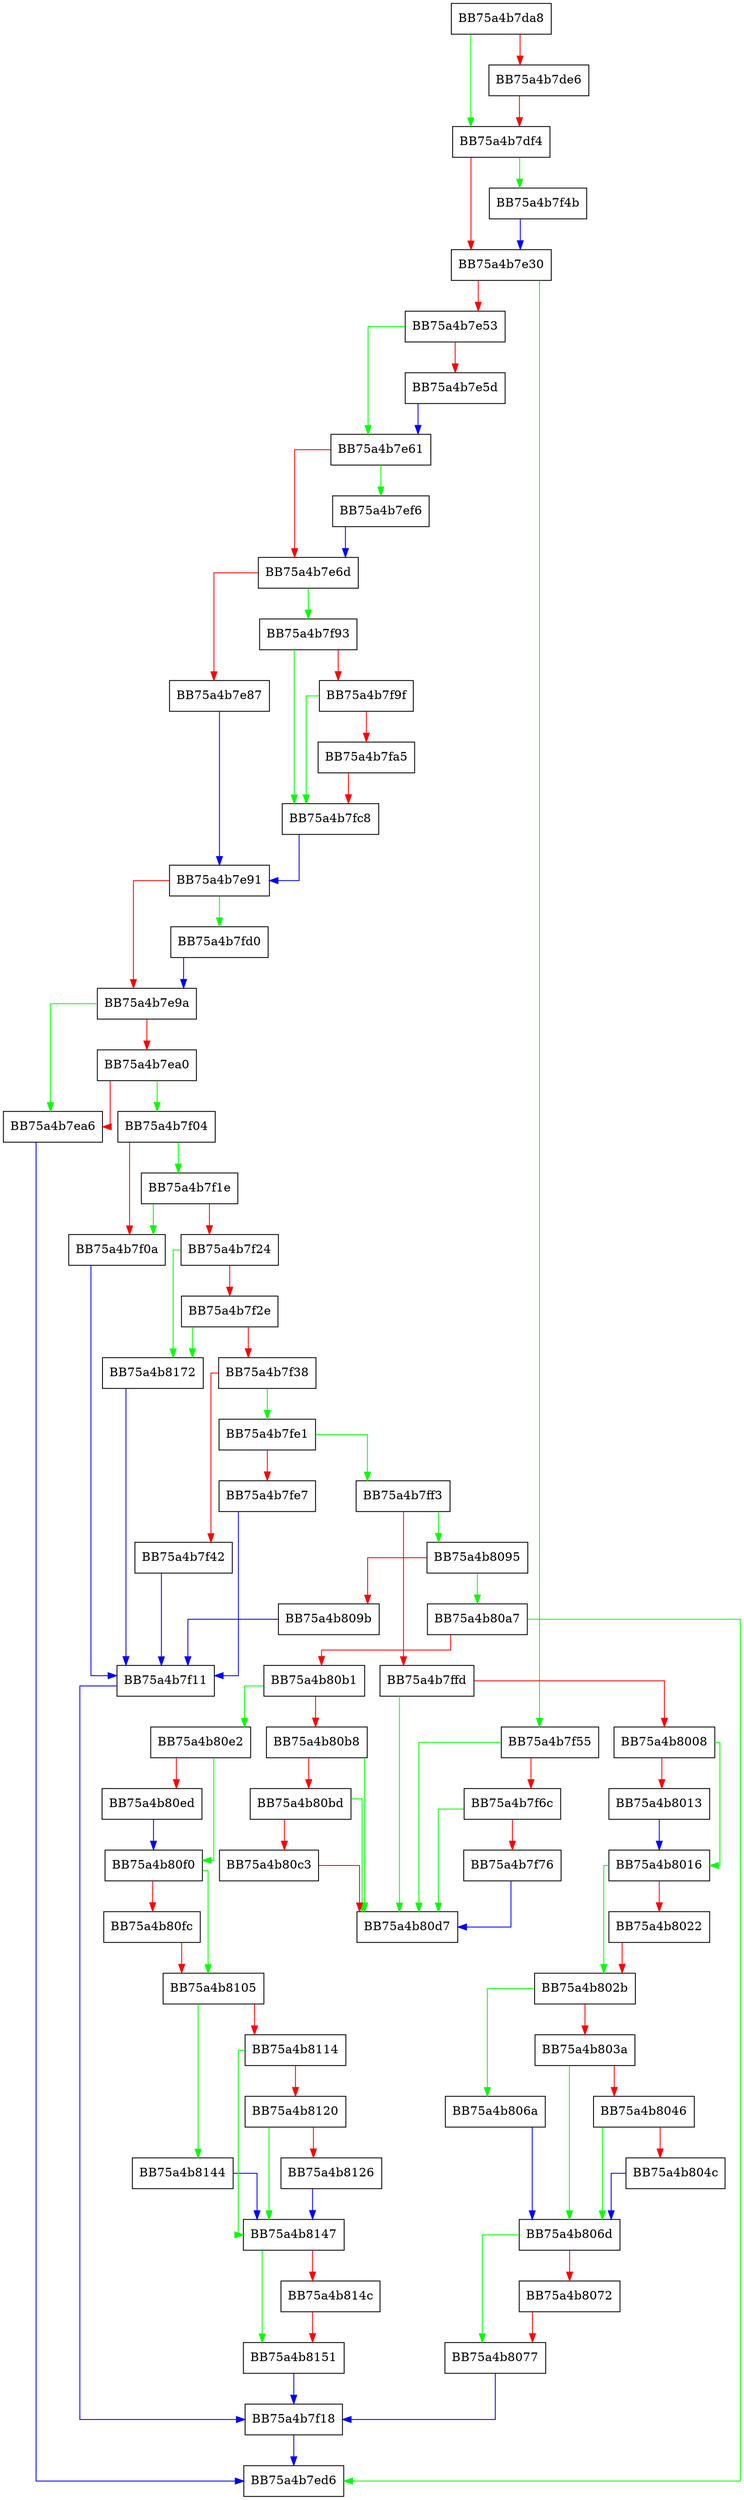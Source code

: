digraph FileResourceItem {
  node [shape="box"];
  graph [splines=ortho];
  BB75a4b7da8 -> BB75a4b7df4 [color="green"];
  BB75a4b7da8 -> BB75a4b7de6 [color="red"];
  BB75a4b7de6 -> BB75a4b7df4 [color="red"];
  BB75a4b7df4 -> BB75a4b7f4b [color="green"];
  BB75a4b7df4 -> BB75a4b7e30 [color="red"];
  BB75a4b7e30 -> BB75a4b7f55 [color="green"];
  BB75a4b7e30 -> BB75a4b7e53 [color="red"];
  BB75a4b7e53 -> BB75a4b7e61 [color="green"];
  BB75a4b7e53 -> BB75a4b7e5d [color="red"];
  BB75a4b7e5d -> BB75a4b7e61 [color="blue"];
  BB75a4b7e61 -> BB75a4b7ef6 [color="green"];
  BB75a4b7e61 -> BB75a4b7e6d [color="red"];
  BB75a4b7e6d -> BB75a4b7f93 [color="green"];
  BB75a4b7e6d -> BB75a4b7e87 [color="red"];
  BB75a4b7e87 -> BB75a4b7e91 [color="blue"];
  BB75a4b7e91 -> BB75a4b7fd0 [color="green"];
  BB75a4b7e91 -> BB75a4b7e9a [color="red"];
  BB75a4b7e9a -> BB75a4b7ea6 [color="green"];
  BB75a4b7e9a -> BB75a4b7ea0 [color="red"];
  BB75a4b7ea0 -> BB75a4b7f04 [color="green"];
  BB75a4b7ea0 -> BB75a4b7ea6 [color="red"];
  BB75a4b7ea6 -> BB75a4b7ed6 [color="blue"];
  BB75a4b7ef6 -> BB75a4b7e6d [color="blue"];
  BB75a4b7f04 -> BB75a4b7f1e [color="green"];
  BB75a4b7f04 -> BB75a4b7f0a [color="red"];
  BB75a4b7f0a -> BB75a4b7f11 [color="blue"];
  BB75a4b7f11 -> BB75a4b7f18 [color="blue"];
  BB75a4b7f18 -> BB75a4b7ed6 [color="blue"];
  BB75a4b7f1e -> BB75a4b7f0a [color="green"];
  BB75a4b7f1e -> BB75a4b7f24 [color="red"];
  BB75a4b7f24 -> BB75a4b8172 [color="green"];
  BB75a4b7f24 -> BB75a4b7f2e [color="red"];
  BB75a4b7f2e -> BB75a4b8172 [color="green"];
  BB75a4b7f2e -> BB75a4b7f38 [color="red"];
  BB75a4b7f38 -> BB75a4b7fe1 [color="green"];
  BB75a4b7f38 -> BB75a4b7f42 [color="red"];
  BB75a4b7f42 -> BB75a4b7f11 [color="blue"];
  BB75a4b7f4b -> BB75a4b7e30 [color="blue"];
  BB75a4b7f55 -> BB75a4b80d7 [color="green"];
  BB75a4b7f55 -> BB75a4b7f6c [color="red"];
  BB75a4b7f6c -> BB75a4b80d7 [color="green"];
  BB75a4b7f6c -> BB75a4b7f76 [color="red"];
  BB75a4b7f76 -> BB75a4b80d7 [color="blue"];
  BB75a4b7f93 -> BB75a4b7fc8 [color="green"];
  BB75a4b7f93 -> BB75a4b7f9f [color="red"];
  BB75a4b7f9f -> BB75a4b7fc8 [color="green"];
  BB75a4b7f9f -> BB75a4b7fa5 [color="red"];
  BB75a4b7fa5 -> BB75a4b7fc8 [color="red"];
  BB75a4b7fc8 -> BB75a4b7e91 [color="blue"];
  BB75a4b7fd0 -> BB75a4b7e9a [color="blue"];
  BB75a4b7fe1 -> BB75a4b7ff3 [color="green"];
  BB75a4b7fe1 -> BB75a4b7fe7 [color="red"];
  BB75a4b7fe7 -> BB75a4b7f11 [color="blue"];
  BB75a4b7ff3 -> BB75a4b8095 [color="green"];
  BB75a4b7ff3 -> BB75a4b7ffd [color="red"];
  BB75a4b7ffd -> BB75a4b80d7 [color="green"];
  BB75a4b7ffd -> BB75a4b8008 [color="red"];
  BB75a4b8008 -> BB75a4b8016 [color="green"];
  BB75a4b8008 -> BB75a4b8013 [color="red"];
  BB75a4b8013 -> BB75a4b8016 [color="blue"];
  BB75a4b8016 -> BB75a4b802b [color="green"];
  BB75a4b8016 -> BB75a4b8022 [color="red"];
  BB75a4b8022 -> BB75a4b802b [color="red"];
  BB75a4b802b -> BB75a4b806a [color="green"];
  BB75a4b802b -> BB75a4b803a [color="red"];
  BB75a4b803a -> BB75a4b806d [color="green"];
  BB75a4b803a -> BB75a4b8046 [color="red"];
  BB75a4b8046 -> BB75a4b806d [color="green"];
  BB75a4b8046 -> BB75a4b804c [color="red"];
  BB75a4b804c -> BB75a4b806d [color="blue"];
  BB75a4b806a -> BB75a4b806d [color="blue"];
  BB75a4b806d -> BB75a4b8077 [color="green"];
  BB75a4b806d -> BB75a4b8072 [color="red"];
  BB75a4b8072 -> BB75a4b8077 [color="red"];
  BB75a4b8077 -> BB75a4b7f18 [color="blue"];
  BB75a4b8095 -> BB75a4b80a7 [color="green"];
  BB75a4b8095 -> BB75a4b809b [color="red"];
  BB75a4b809b -> BB75a4b7f11 [color="blue"];
  BB75a4b80a7 -> BB75a4b7ed6 [color="green"];
  BB75a4b80a7 -> BB75a4b80b1 [color="red"];
  BB75a4b80b1 -> BB75a4b80e2 [color="green"];
  BB75a4b80b1 -> BB75a4b80b8 [color="red"];
  BB75a4b80b8 -> BB75a4b80d7 [color="green"];
  BB75a4b80b8 -> BB75a4b80bd [color="red"];
  BB75a4b80bd -> BB75a4b80d7 [color="green"];
  BB75a4b80bd -> BB75a4b80c3 [color="red"];
  BB75a4b80c3 -> BB75a4b80d7 [color="red"];
  BB75a4b80e2 -> BB75a4b80f0 [color="green"];
  BB75a4b80e2 -> BB75a4b80ed [color="red"];
  BB75a4b80ed -> BB75a4b80f0 [color="blue"];
  BB75a4b80f0 -> BB75a4b8105 [color="green"];
  BB75a4b80f0 -> BB75a4b80fc [color="red"];
  BB75a4b80fc -> BB75a4b8105 [color="red"];
  BB75a4b8105 -> BB75a4b8144 [color="green"];
  BB75a4b8105 -> BB75a4b8114 [color="red"];
  BB75a4b8114 -> BB75a4b8147 [color="green"];
  BB75a4b8114 -> BB75a4b8120 [color="red"];
  BB75a4b8120 -> BB75a4b8147 [color="green"];
  BB75a4b8120 -> BB75a4b8126 [color="red"];
  BB75a4b8126 -> BB75a4b8147 [color="blue"];
  BB75a4b8144 -> BB75a4b8147 [color="blue"];
  BB75a4b8147 -> BB75a4b8151 [color="green"];
  BB75a4b8147 -> BB75a4b814c [color="red"];
  BB75a4b814c -> BB75a4b8151 [color="red"];
  BB75a4b8151 -> BB75a4b7f18 [color="blue"];
  BB75a4b8172 -> BB75a4b7f11 [color="blue"];
}